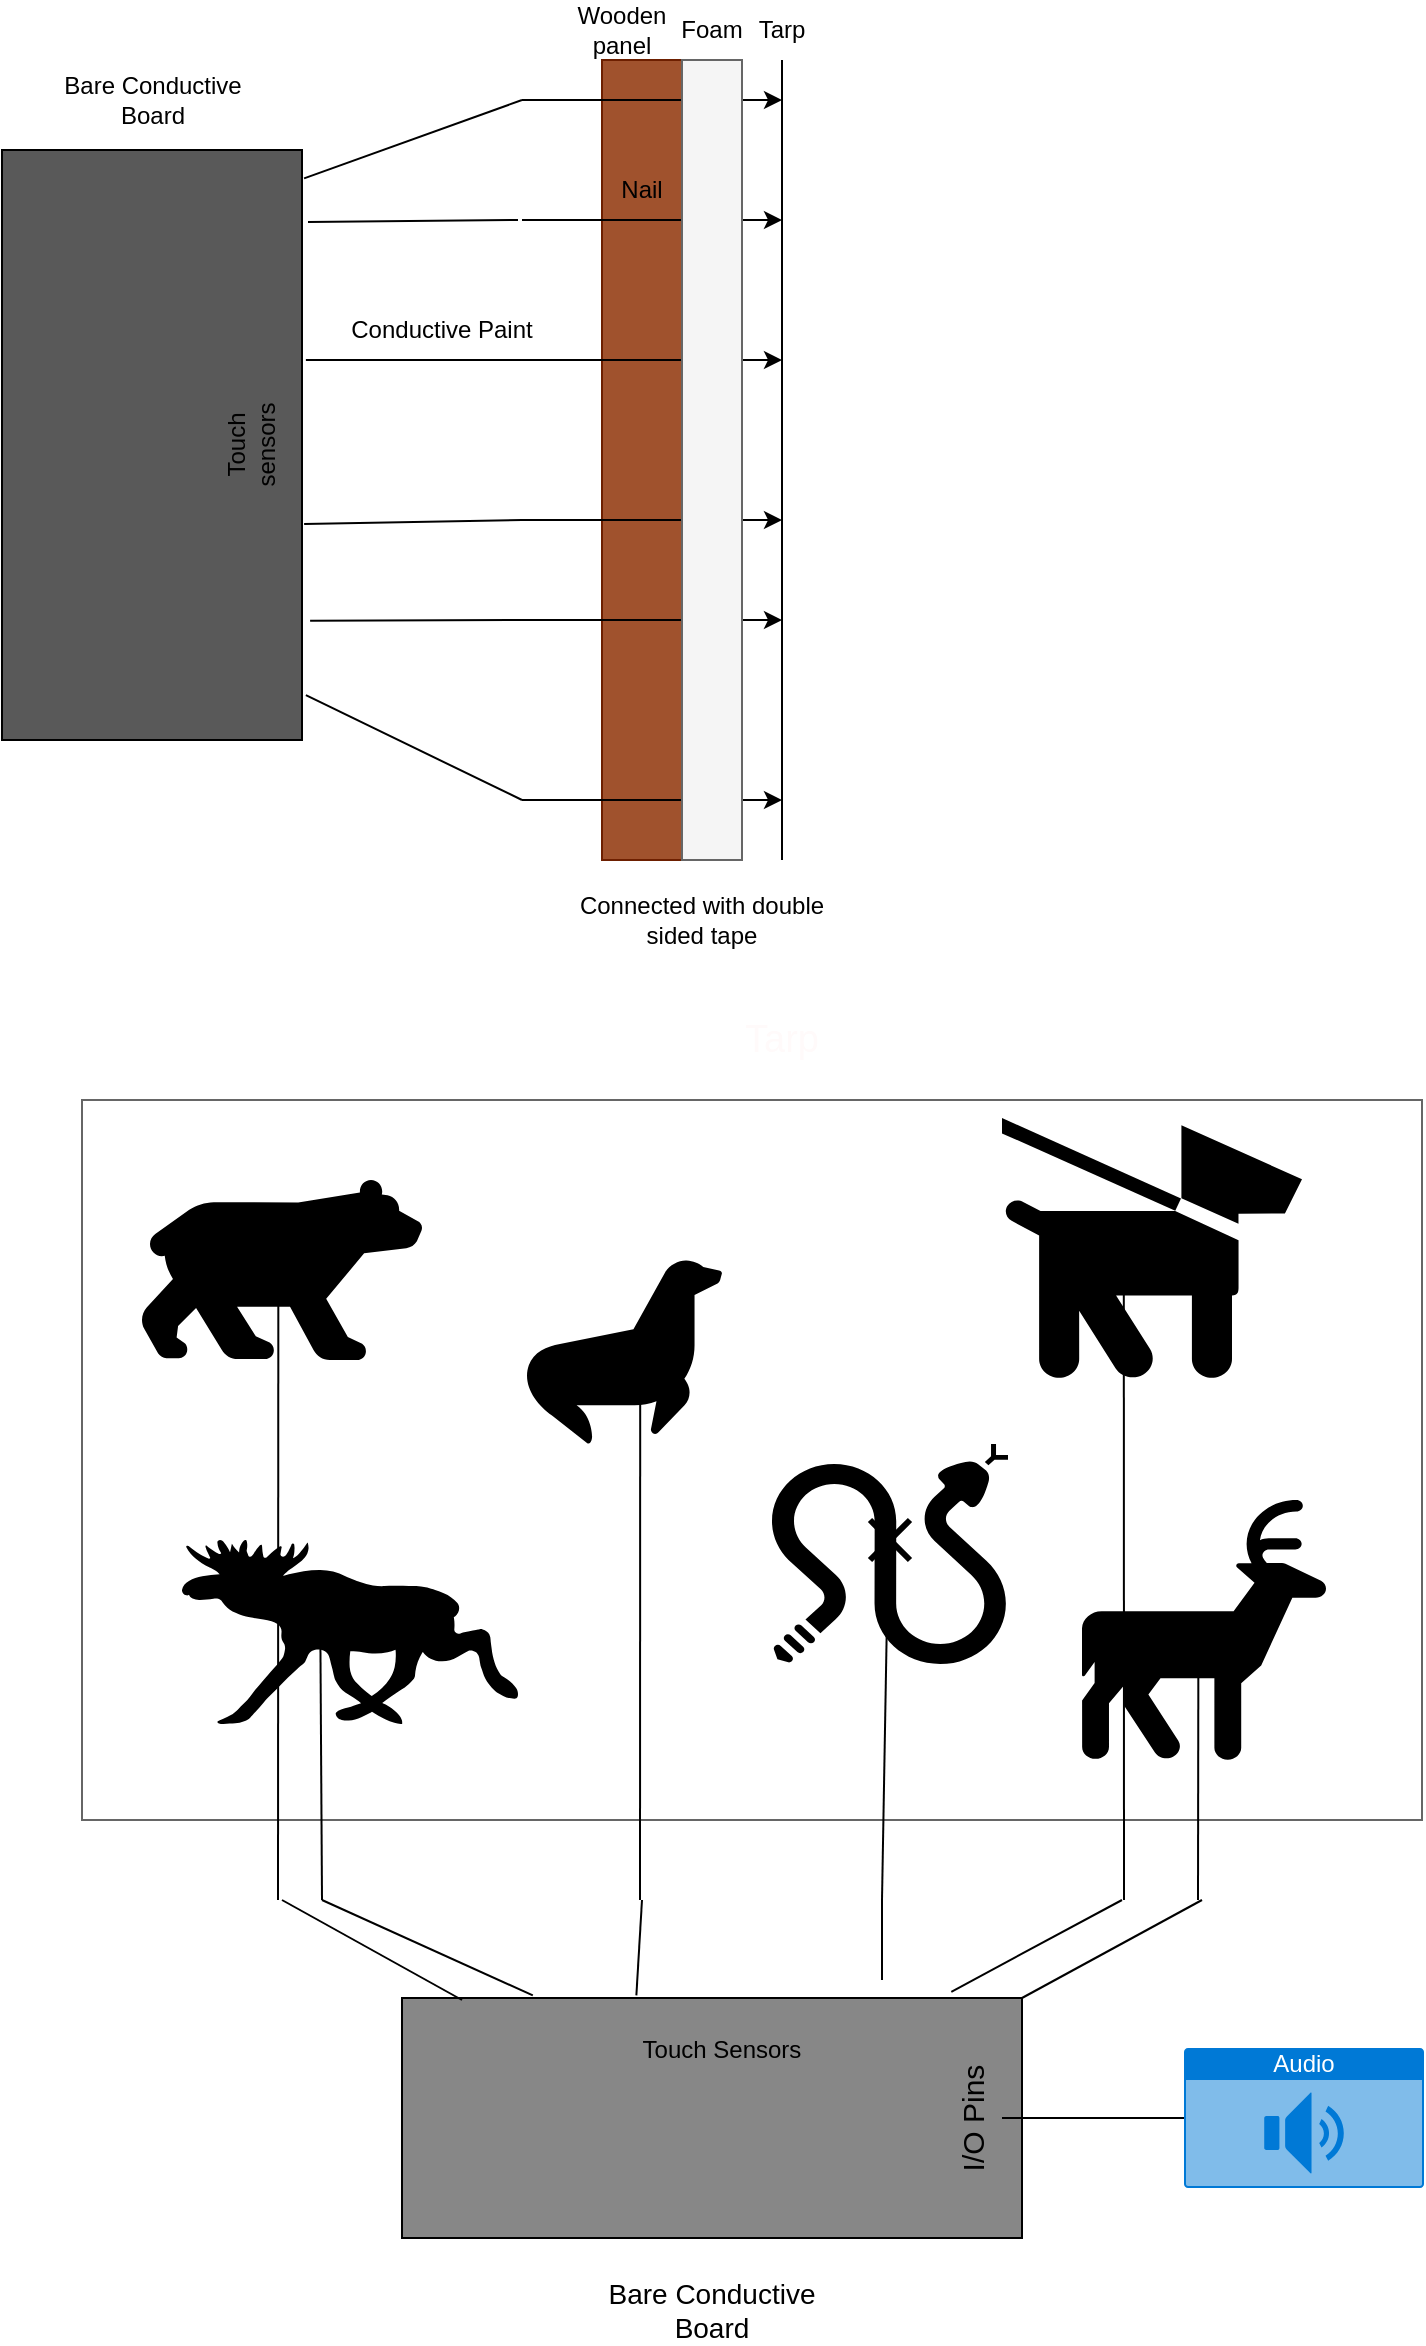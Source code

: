 <mxfile version="23.1.5" type="device">
  <diagram name="Page-1" id="CMNcNGGmN7dAA0vzvOFD">
    <mxGraphModel dx="1420" dy="905" grid="1" gridSize="10" guides="1" tooltips="1" connect="1" arrows="1" fold="1" page="1" pageScale="1" pageWidth="827" pageHeight="1169" math="0" shadow="0">
      <root>
        <mxCell id="0" />
        <mxCell id="1" parent="0" />
        <mxCell id="NrOh1q8XBVHo_W7RP1BM-1" value="" style="rounded=0;whiteSpace=wrap;html=1;fillColor=#a0522d;fontColor=#ffffff;strokeColor=#6D1F00;" vertex="1" parent="1">
          <mxGeometry x="340" y="80" width="40" height="400" as="geometry" />
        </mxCell>
        <mxCell id="NrOh1q8XBVHo_W7RP1BM-2" value="" style="endArrow=none;html=1;rounded=0;" edge="1" parent="1">
          <mxGeometry width="50" height="50" relative="1" as="geometry">
            <mxPoint x="430" y="480" as="sourcePoint" />
            <mxPoint x="430" y="80" as="targetPoint" />
          </mxGeometry>
        </mxCell>
        <mxCell id="NrOh1q8XBVHo_W7RP1BM-3" value="" style="endArrow=classic;html=1;rounded=0;" edge="1" parent="1">
          <mxGeometry width="50" height="50" relative="1" as="geometry">
            <mxPoint x="300" y="100" as="sourcePoint" />
            <mxPoint x="430" y="100" as="targetPoint" />
          </mxGeometry>
        </mxCell>
        <mxCell id="NrOh1q8XBVHo_W7RP1BM-5" value="" style="endArrow=classic;html=1;rounded=0;" edge="1" parent="1">
          <mxGeometry width="50" height="50" relative="1" as="geometry">
            <mxPoint x="300" y="160" as="sourcePoint" />
            <mxPoint x="430" y="160" as="targetPoint" />
          </mxGeometry>
        </mxCell>
        <mxCell id="NrOh1q8XBVHo_W7RP1BM-6" value="" style="endArrow=classic;html=1;rounded=0;" edge="1" parent="1">
          <mxGeometry width="50" height="50" relative="1" as="geometry">
            <mxPoint x="300" y="230" as="sourcePoint" />
            <mxPoint x="430" y="230" as="targetPoint" />
          </mxGeometry>
        </mxCell>
        <mxCell id="NrOh1q8XBVHo_W7RP1BM-7" value="" style="endArrow=classic;html=1;rounded=0;" edge="1" parent="1">
          <mxGeometry width="50" height="50" relative="1" as="geometry">
            <mxPoint x="300" y="310" as="sourcePoint" />
            <mxPoint x="430" y="310" as="targetPoint" />
          </mxGeometry>
        </mxCell>
        <mxCell id="NrOh1q8XBVHo_W7RP1BM-8" value="" style="endArrow=classic;html=1;rounded=0;" edge="1" parent="1">
          <mxGeometry width="50" height="50" relative="1" as="geometry">
            <mxPoint x="300" y="360" as="sourcePoint" />
            <mxPoint x="430" y="360" as="targetPoint" />
          </mxGeometry>
        </mxCell>
        <mxCell id="NrOh1q8XBVHo_W7RP1BM-9" value="" style="endArrow=classic;html=1;rounded=0;" edge="1" parent="1">
          <mxGeometry width="50" height="50" relative="1" as="geometry">
            <mxPoint x="300" y="450" as="sourcePoint" />
            <mxPoint x="430" y="450" as="targetPoint" />
          </mxGeometry>
        </mxCell>
        <mxCell id="NrOh1q8XBVHo_W7RP1BM-11" value="" style="verticalLabelPosition=bottom;verticalAlign=top;html=1;shape=mxgraph.basic.rect;fillColor2=none;strokeWidth=1;size=20;indent=5;rotation=90;fillColor=#595959;" vertex="1" parent="1">
          <mxGeometry x="-32.5" y="197.5" width="295" height="150" as="geometry" />
        </mxCell>
        <mxCell id="NrOh1q8XBVHo_W7RP1BM-12" value="Bare Conductive&lt;br&gt;Board" style="text;html=1;align=center;verticalAlign=middle;whiteSpace=wrap;rounded=0;" vertex="1" parent="1">
          <mxGeometry x="62.5" y="80" width="105" height="40" as="geometry" />
        </mxCell>
        <mxCell id="NrOh1q8XBVHo_W7RP1BM-13" value="" style="endArrow=none;html=1;rounded=0;exitX=0.048;exitY=-0.007;exitDx=0;exitDy=0;exitPerimeter=0;" edge="1" parent="1" source="NrOh1q8XBVHo_W7RP1BM-11">
          <mxGeometry width="50" height="50" relative="1" as="geometry">
            <mxPoint x="230" y="310" as="sourcePoint" />
            <mxPoint x="300" y="100" as="targetPoint" />
          </mxGeometry>
        </mxCell>
        <mxCell id="NrOh1q8XBVHo_W7RP1BM-14" value="" style="endArrow=none;html=1;rounded=0;exitX=0.122;exitY=-0.02;exitDx=0;exitDy=0;exitPerimeter=0;" edge="1" parent="1" source="NrOh1q8XBVHo_W7RP1BM-11">
          <mxGeometry width="50" height="50" relative="1" as="geometry">
            <mxPoint x="190" y="240" as="sourcePoint" />
            <mxPoint x="298" y="160" as="targetPoint" />
          </mxGeometry>
        </mxCell>
        <mxCell id="NrOh1q8XBVHo_W7RP1BM-15" value="" style="endArrow=none;html=1;rounded=0;exitX=0.356;exitY=-0.013;exitDx=0;exitDy=0;exitPerimeter=0;" edge="1" parent="1" source="NrOh1q8XBVHo_W7RP1BM-11">
          <mxGeometry width="50" height="50" relative="1" as="geometry">
            <mxPoint x="212" y="200" as="sourcePoint" />
            <mxPoint x="300" y="230" as="targetPoint" />
          </mxGeometry>
        </mxCell>
        <mxCell id="NrOh1q8XBVHo_W7RP1BM-16" value="" style="endArrow=none;html=1;rounded=0;exitX=0.634;exitY=-0.007;exitDx=0;exitDy=0;exitPerimeter=0;" edge="1" parent="1" source="NrOh1q8XBVHo_W7RP1BM-11">
          <mxGeometry width="50" height="50" relative="1" as="geometry">
            <mxPoint x="222" y="210" as="sourcePoint" />
            <mxPoint x="300" y="310" as="targetPoint" />
          </mxGeometry>
        </mxCell>
        <mxCell id="NrOh1q8XBVHo_W7RP1BM-17" value="" style="endArrow=none;html=1;rounded=0;exitX=0.798;exitY=-0.027;exitDx=0;exitDy=0;exitPerimeter=0;" edge="1" parent="1" source="NrOh1q8XBVHo_W7RP1BM-11">
          <mxGeometry width="50" height="50" relative="1" as="geometry">
            <mxPoint x="232" y="220" as="sourcePoint" />
            <mxPoint x="300" y="360" as="targetPoint" />
          </mxGeometry>
        </mxCell>
        <mxCell id="NrOh1q8XBVHo_W7RP1BM-18" value="" style="endArrow=none;html=1;rounded=0;exitX=0.924;exitY=-0.013;exitDx=0;exitDy=0;exitPerimeter=0;" edge="1" parent="1" source="NrOh1q8XBVHo_W7RP1BM-11">
          <mxGeometry width="50" height="50" relative="1" as="geometry">
            <mxPoint x="230" y="310" as="sourcePoint" />
            <mxPoint x="300" y="450" as="targetPoint" />
          </mxGeometry>
        </mxCell>
        <mxCell id="NrOh1q8XBVHo_W7RP1BM-19" value="Touch sensors" style="text;html=1;align=center;verticalAlign=middle;whiteSpace=wrap;rounded=0;rotation=-90;" vertex="1" parent="1">
          <mxGeometry x="130" y="252.5" width="67.5" height="40" as="geometry" />
        </mxCell>
        <mxCell id="NrOh1q8XBVHo_W7RP1BM-20" value="Conductive Paint" style="text;html=1;align=center;verticalAlign=middle;whiteSpace=wrap;rounded=0;" vertex="1" parent="1">
          <mxGeometry x="210" y="200" width="100" height="30" as="geometry" />
        </mxCell>
        <mxCell id="NrOh1q8XBVHo_W7RP1BM-21" value="Wooden panel" style="text;html=1;align=center;verticalAlign=middle;whiteSpace=wrap;rounded=0;" vertex="1" parent="1">
          <mxGeometry x="320" y="50" width="60" height="30" as="geometry" />
        </mxCell>
        <mxCell id="NrOh1q8XBVHo_W7RP1BM-22" value="Tarp" style="text;html=1;align=center;verticalAlign=middle;whiteSpace=wrap;rounded=0;" vertex="1" parent="1">
          <mxGeometry x="400" y="50" width="60" height="30" as="geometry" />
        </mxCell>
        <mxCell id="NrOh1q8XBVHo_W7RP1BM-23" value="" style="rounded=0;whiteSpace=wrap;html=1;fillColor=#f5f5f5;fontColor=#333333;strokeColor=#666666;" vertex="1" parent="1">
          <mxGeometry x="380" y="80" width="30" height="400" as="geometry" />
        </mxCell>
        <mxCell id="NrOh1q8XBVHo_W7RP1BM-24" value="Foam" style="text;html=1;align=center;verticalAlign=middle;whiteSpace=wrap;rounded=0;" vertex="1" parent="1">
          <mxGeometry x="365" y="50" width="60" height="30" as="geometry" />
        </mxCell>
        <mxCell id="NrOh1q8XBVHo_W7RP1BM-25" value="Nail" style="text;html=1;align=center;verticalAlign=middle;whiteSpace=wrap;rounded=0;" vertex="1" parent="1">
          <mxGeometry x="330" y="130" width="60" height="30" as="geometry" />
        </mxCell>
        <mxCell id="NrOh1q8XBVHo_W7RP1BM-26" value="Connected with double sided tape" style="text;html=1;align=center;verticalAlign=middle;whiteSpace=wrap;rounded=0;" vertex="1" parent="1">
          <mxGeometry x="320" y="480" width="140" height="60" as="geometry" />
        </mxCell>
        <mxCell id="NrOh1q8XBVHo_W7RP1BM-28" value="" style="rounded=0;whiteSpace=wrap;html=1;fillColor=#ffffff;fontColor=#333333;strokeColor=#666666;" vertex="1" parent="1">
          <mxGeometry x="80" y="600" width="670" height="360" as="geometry" />
        </mxCell>
        <mxCell id="NrOh1q8XBVHo_W7RP1BM-29" value="&lt;font color=&quot;#fffafa&quot; style=&quot;font-size: 19px;&quot;&gt;Tarp&lt;/font&gt;" style="text;html=1;align=center;verticalAlign=middle;whiteSpace=wrap;rounded=0;" vertex="1" parent="1">
          <mxGeometry x="400" y="555" width="60" height="30" as="geometry" />
        </mxCell>
        <mxCell id="NrOh1q8XBVHo_W7RP1BM-30" value="" style="shape=mxgraph.signs.animals.bear_1;html=1;pointerEvents=1;fillColor=#000000;strokeColor=none;verticalLabelPosition=bottom;verticalAlign=top;align=center;sketch=0;" vertex="1" parent="1">
          <mxGeometry x="110" y="640" width="140" height="90" as="geometry" />
        </mxCell>
        <mxCell id="NrOh1q8XBVHo_W7RP1BM-31" value="" style="shape=mxgraph.signs.animals.deer_1;html=1;pointerEvents=1;fillColor=#000000;strokeColor=none;verticalLabelPosition=bottom;verticalAlign=top;align=center;sketch=0;" vertex="1" parent="1">
          <mxGeometry x="580" y="800" width="122" height="130" as="geometry" />
        </mxCell>
        <mxCell id="NrOh1q8XBVHo_W7RP1BM-32" value="" style="shape=mxgraph.signs.animals.moose;html=1;pointerEvents=1;fillColor=#000000;strokeColor=none;verticalLabelPosition=bottom;verticalAlign=top;align=center;sketch=0;" vertex="1" parent="1">
          <mxGeometry x="130" y="820" width="168" height="92" as="geometry" />
        </mxCell>
        <mxCell id="NrOh1q8XBVHo_W7RP1BM-33" value="" style="shape=mxgraph.signs.animals.dog_on_leash;html=1;pointerEvents=1;fillColor=#000000;strokeColor=none;verticalLabelPosition=bottom;verticalAlign=top;align=center;sketch=0;" vertex="1" parent="1">
          <mxGeometry x="540" y="609" width="150" height="131" as="geometry" />
        </mxCell>
        <mxCell id="NrOh1q8XBVHo_W7RP1BM-34" value="" style="shape=mxgraph.signs.animals.seal;html=1;pointerEvents=1;fillColor=#000000;strokeColor=none;verticalLabelPosition=bottom;verticalAlign=top;align=center;sketch=0;" vertex="1" parent="1">
          <mxGeometry x="300" y="680" width="100" height="92" as="geometry" />
        </mxCell>
        <mxCell id="NrOh1q8XBVHo_W7RP1BM-35" value="" style="shape=mxgraph.signs.animals.snake;html=1;pointerEvents=1;fillColor=#000000;strokeColor=none;verticalLabelPosition=bottom;verticalAlign=top;align=center;sketch=0;" vertex="1" parent="1">
          <mxGeometry x="425" y="772" width="118" height="110" as="geometry" />
        </mxCell>
        <mxCell id="NrOh1q8XBVHo_W7RP1BM-37" value="" style="shape=umlDestroy;whiteSpace=wrap;html=1;strokeWidth=3;targetShapes=umlLifeline;" vertex="1" parent="1">
          <mxGeometry x="350" y="720" width="20" height="20" as="geometry" />
        </mxCell>
        <mxCell id="NrOh1q8XBVHo_W7RP1BM-38" value="" style="shape=umlDestroy;whiteSpace=wrap;html=1;strokeWidth=3;targetShapes=umlLifeline;" vertex="1" parent="1">
          <mxGeometry x="190" y="840" width="20" height="20" as="geometry" />
        </mxCell>
        <mxCell id="NrOh1q8XBVHo_W7RP1BM-39" value="" style="shape=umlDestroy;whiteSpace=wrap;html=1;strokeWidth=3;targetShapes=umlLifeline;" vertex="1" parent="1">
          <mxGeometry x="167.5" y="664.5" width="20" height="20" as="geometry" />
        </mxCell>
        <mxCell id="NrOh1q8XBVHo_W7RP1BM-40" value="" style="shape=umlDestroy;whiteSpace=wrap;html=1;strokeWidth=3;targetShapes=umlLifeline;" vertex="1" parent="1">
          <mxGeometry x="590" y="664.5" width="20" height="20" as="geometry" />
        </mxCell>
        <mxCell id="NrOh1q8XBVHo_W7RP1BM-41" value="" style="shape=umlDestroy;whiteSpace=wrap;html=1;strokeWidth=3;targetShapes=umlLifeline;" vertex="1" parent="1">
          <mxGeometry x="631" y="862" width="20" height="20" as="geometry" />
        </mxCell>
        <mxCell id="NrOh1q8XBVHo_W7RP1BM-42" value="" style="shape=umlDestroy;whiteSpace=wrap;html=1;strokeWidth=3;targetShapes=umlLifeline;" vertex="1" parent="1">
          <mxGeometry x="474" y="810" width="20" height="20" as="geometry" />
        </mxCell>
        <mxCell id="NrOh1q8XBVHo_W7RP1BM-43" value="" style="rounded=0;whiteSpace=wrap;html=1;fillColor=#878787;" vertex="1" parent="1">
          <mxGeometry x="240" y="1049" width="310" height="120" as="geometry" />
        </mxCell>
        <mxCell id="NrOh1q8XBVHo_W7RP1BM-44" value="&lt;font style=&quot;font-size: 14px;&quot;&gt;Bare Conductive Board&lt;/font&gt;" style="text;html=1;align=center;verticalAlign=middle;whiteSpace=wrap;rounded=0;" vertex="1" parent="1">
          <mxGeometry x="335" y="1190" width="120" height="30" as="geometry" />
        </mxCell>
        <mxCell id="NrOh1q8XBVHo_W7RP1BM-45" value="Touch Sensors" style="text;html=1;align=center;verticalAlign=middle;whiteSpace=wrap;rounded=0;" vertex="1" parent="1">
          <mxGeometry x="350" y="1060" width="100" height="30" as="geometry" />
        </mxCell>
        <mxCell id="NrOh1q8XBVHo_W7RP1BM-46" value="" style="endArrow=none;html=1;rounded=0;entryX=0.455;entryY=0.705;entryDx=0;entryDy=0;entryPerimeter=0;" edge="1" parent="1" target="NrOh1q8XBVHo_W7RP1BM-38">
          <mxGeometry width="50" height="50" relative="1" as="geometry">
            <mxPoint x="200" y="1000" as="sourcePoint" />
            <mxPoint x="400" y="1050" as="targetPoint" />
          </mxGeometry>
        </mxCell>
        <mxCell id="NrOh1q8XBVHo_W7RP1BM-48" value="" style="endArrow=none;html=1;rounded=0;entryX=0.455;entryY=0.705;entryDx=0;entryDy=0;entryPerimeter=0;shadow=0;" edge="1" parent="1">
          <mxGeometry width="50" height="50" relative="1" as="geometry">
            <mxPoint x="480" y="1000" as="sourcePoint" />
            <mxPoint x="483.09" y="824" as="targetPoint" />
          </mxGeometry>
        </mxCell>
        <mxCell id="NrOh1q8XBVHo_W7RP1BM-49" value="" style="endArrow=none;html=1;rounded=0;entryX=0.455;entryY=0.341;entryDx=0;entryDy=0;entryPerimeter=0;" edge="1" parent="1" target="NrOh1q8XBVHo_W7RP1BM-37">
          <mxGeometry width="50" height="50" relative="1" as="geometry">
            <mxPoint x="359" y="1000" as="sourcePoint" />
            <mxPoint x="350" y="864" as="targetPoint" />
          </mxGeometry>
        </mxCell>
        <mxCell id="NrOh1q8XBVHo_W7RP1BM-50" value="" style="endArrow=none;html=1;rounded=0;entryX=0.534;entryY=0.389;entryDx=0;entryDy=0;entryPerimeter=0;" edge="1" parent="1" target="NrOh1q8XBVHo_W7RP1BM-39">
          <mxGeometry width="50" height="50" relative="1" as="geometry">
            <mxPoint x="178" y="1000" as="sourcePoint" />
            <mxPoint x="219" y="874" as="targetPoint" />
          </mxGeometry>
        </mxCell>
        <mxCell id="NrOh1q8XBVHo_W7RP1BM-51" value="" style="endArrow=none;html=1;rounded=0;entryX=0.545;entryY=0.434;entryDx=0;entryDy=0;entryPerimeter=0;" edge="1" parent="1" target="NrOh1q8XBVHo_W7RP1BM-40">
          <mxGeometry width="50" height="50" relative="1" as="geometry">
            <mxPoint x="601" y="1000" as="sourcePoint" />
            <mxPoint x="229" y="884" as="targetPoint" />
          </mxGeometry>
        </mxCell>
        <mxCell id="NrOh1q8XBVHo_W7RP1BM-52" value="" style="endArrow=none;html=1;rounded=0;entryX=0.359;entryY=0.877;entryDx=0;entryDy=0;entryPerimeter=0;" edge="1" parent="1" target="NrOh1q8XBVHo_W7RP1BM-41">
          <mxGeometry width="50" height="50" relative="1" as="geometry">
            <mxPoint x="638" y="1000" as="sourcePoint" />
            <mxPoint x="239" y="894" as="targetPoint" />
          </mxGeometry>
        </mxCell>
        <mxCell id="NrOh1q8XBVHo_W7RP1BM-53" value="" style="endArrow=none;html=1;rounded=0;" edge="1" parent="1">
          <mxGeometry width="50" height="50" relative="1" as="geometry">
            <mxPoint x="270" y="1050" as="sourcePoint" />
            <mxPoint x="180" y="1000" as="targetPoint" />
          </mxGeometry>
        </mxCell>
        <mxCell id="NrOh1q8XBVHo_W7RP1BM-54" value="" style="endArrow=none;html=1;rounded=0;exitX=0.211;exitY=-0.011;exitDx=0;exitDy=0;exitPerimeter=0;" edge="1" parent="1" source="NrOh1q8XBVHo_W7RP1BM-43">
          <mxGeometry width="50" height="50" relative="1" as="geometry">
            <mxPoint x="280" y="1060" as="sourcePoint" />
            <mxPoint x="200" y="1000" as="targetPoint" />
          </mxGeometry>
        </mxCell>
        <mxCell id="NrOh1q8XBVHo_W7RP1BM-55" value="" style="endArrow=none;html=1;rounded=0;entryX=0.378;entryY=-0.011;entryDx=0;entryDy=0;entryPerimeter=0;" edge="1" parent="1" target="NrOh1q8XBVHo_W7RP1BM-43">
          <mxGeometry width="50" height="50" relative="1" as="geometry">
            <mxPoint x="360" y="1000" as="sourcePoint" />
            <mxPoint x="200" y="1020" as="targetPoint" />
          </mxGeometry>
        </mxCell>
        <mxCell id="NrOh1q8XBVHo_W7RP1BM-56" value="" style="endArrow=none;html=1;rounded=0;" edge="1" parent="1">
          <mxGeometry width="50" height="50" relative="1" as="geometry">
            <mxPoint x="480" y="1040" as="sourcePoint" />
            <mxPoint x="480" y="1000" as="targetPoint" />
          </mxGeometry>
        </mxCell>
        <mxCell id="NrOh1q8XBVHo_W7RP1BM-57" value="" style="endArrow=none;html=1;rounded=0;exitX=0.886;exitY=-0.026;exitDx=0;exitDy=0;exitPerimeter=0;" edge="1" parent="1" source="NrOh1q8XBVHo_W7RP1BM-43">
          <mxGeometry width="50" height="50" relative="1" as="geometry">
            <mxPoint x="350" y="1100" as="sourcePoint" />
            <mxPoint x="600" y="1000" as="targetPoint" />
          </mxGeometry>
        </mxCell>
        <mxCell id="NrOh1q8XBVHo_W7RP1BM-58" value="" style="endArrow=none;html=1;rounded=0;exitX=1;exitY=0;exitDx=0;exitDy=0;" edge="1" parent="1" source="NrOh1q8XBVHo_W7RP1BM-43">
          <mxGeometry width="50" height="50" relative="1" as="geometry">
            <mxPoint x="350" y="1100" as="sourcePoint" />
            <mxPoint x="640" y="1000" as="targetPoint" />
          </mxGeometry>
        </mxCell>
        <mxCell id="NrOh1q8XBVHo_W7RP1BM-60" value="&lt;font style=&quot;font-size: 15px;&quot;&gt;I/O Pins&lt;/font&gt;" style="text;html=1;align=center;verticalAlign=middle;whiteSpace=wrap;rounded=0;rotation=-90;" vertex="1" parent="1">
          <mxGeometry x="490" y="1094" width="70" height="30" as="geometry" />
        </mxCell>
        <mxCell id="NrOh1q8XBVHo_W7RP1BM-61" value="Audio" style="html=1;whiteSpace=wrap;strokeColor=none;fillColor=#0079D6;labelPosition=center;verticalLabelPosition=middle;verticalAlign=top;align=center;fontSize=12;outlineConnect=0;spacingTop=-6;fontColor=#FFFFFF;sketch=0;shape=mxgraph.sitemap.audio;" vertex="1" parent="1">
          <mxGeometry x="631" y="1074" width="120" height="70" as="geometry" />
        </mxCell>
        <mxCell id="NrOh1q8XBVHo_W7RP1BM-62" value="" style="endArrow=none;html=1;rounded=0;exitX=0;exitY=0.5;exitDx=0;exitDy=0;exitPerimeter=0;entryX=0.5;entryY=1;entryDx=0;entryDy=0;" edge="1" parent="1" source="NrOh1q8XBVHo_W7RP1BM-61" target="NrOh1q8XBVHo_W7RP1BM-60">
          <mxGeometry width="50" height="50" relative="1" as="geometry">
            <mxPoint x="350" y="1100" as="sourcePoint" />
            <mxPoint x="400" y="1050" as="targetPoint" />
          </mxGeometry>
        </mxCell>
      </root>
    </mxGraphModel>
  </diagram>
</mxfile>
